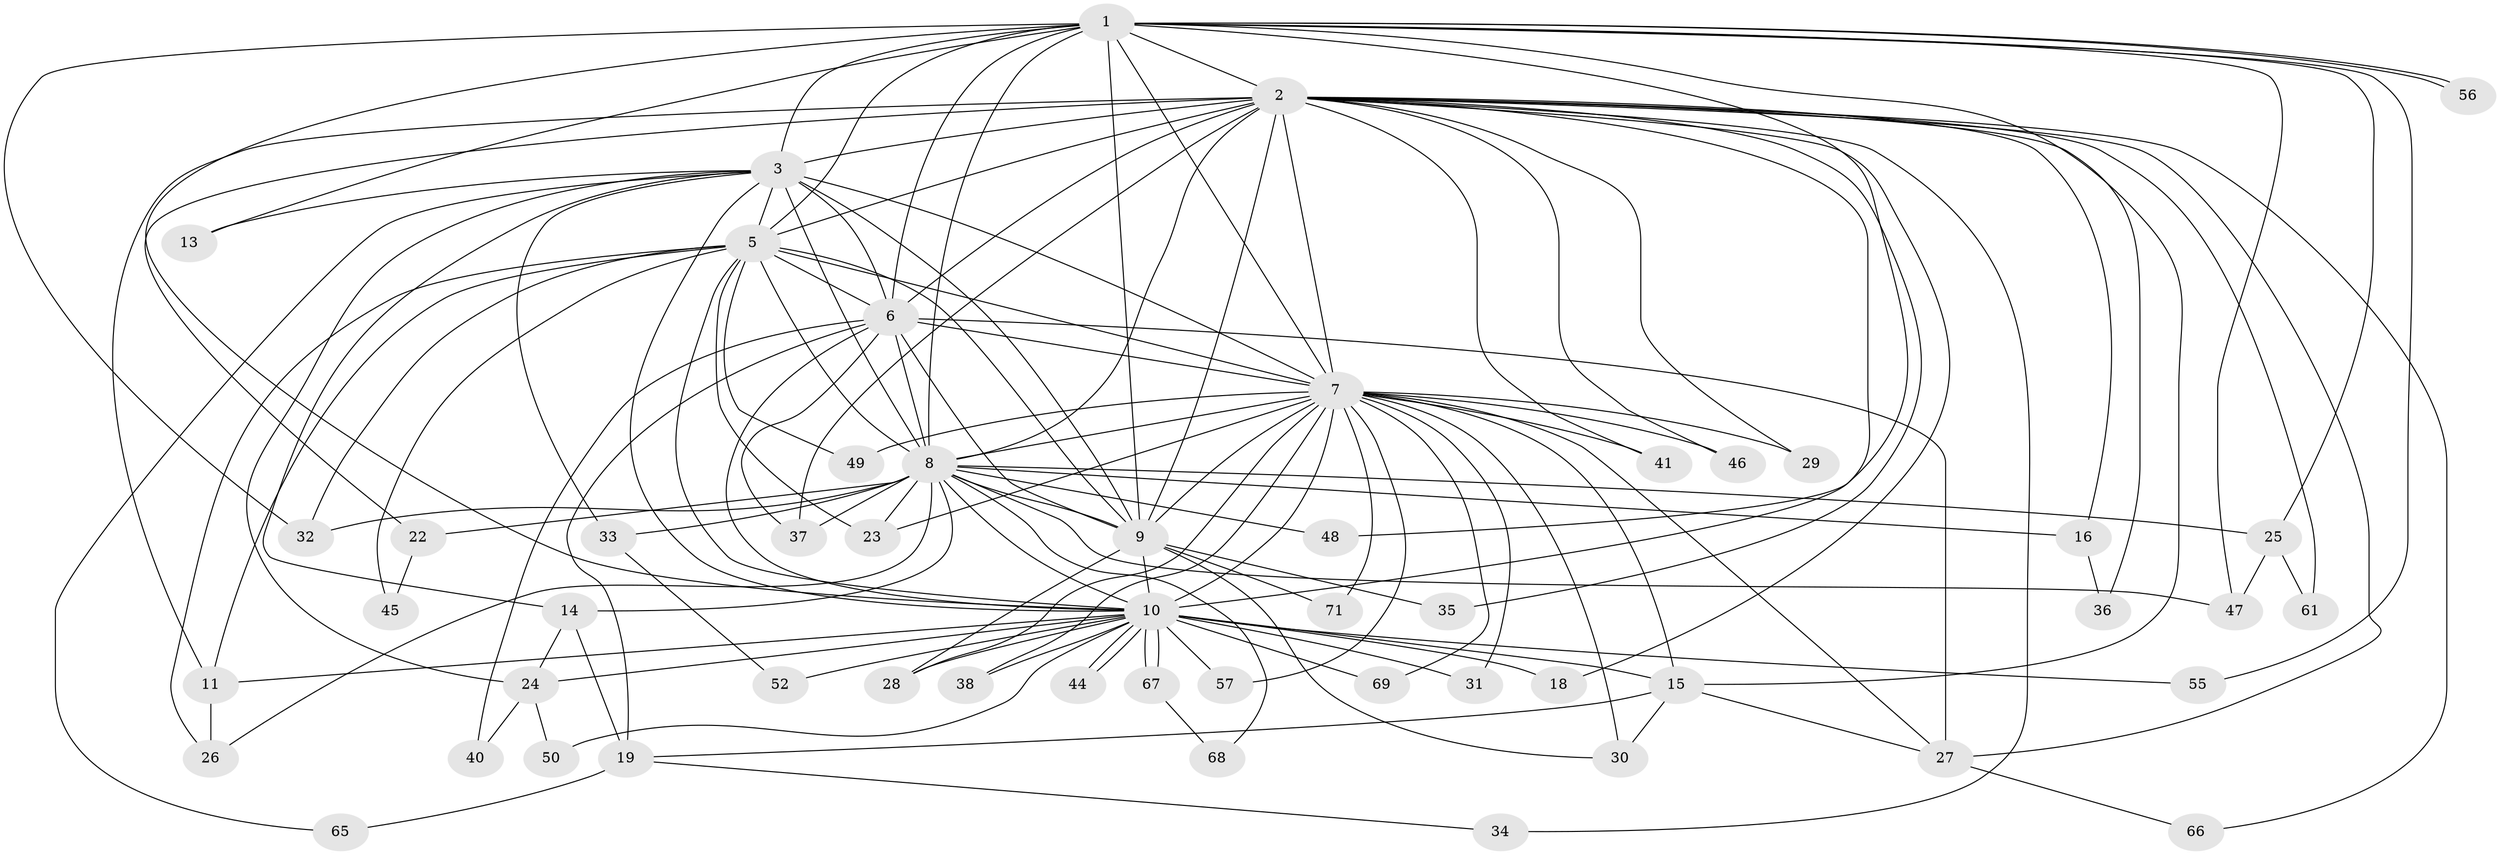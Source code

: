 // original degree distribution, {18: 0.013888888888888888, 17: 0.013888888888888888, 15: 0.041666666666666664, 13: 0.013888888888888888, 22: 0.013888888888888888, 23: 0.013888888888888888, 14: 0.013888888888888888, 26: 0.013888888888888888, 4: 0.05555555555555555, 5: 0.06944444444444445, 2: 0.5555555555555556, 3: 0.18055555555555555}
// Generated by graph-tools (version 1.1) at 2025/10/02/27/25 16:10:59]
// undirected, 53 vertices, 137 edges
graph export_dot {
graph [start="1"]
  node [color=gray90,style=filled];
  1 [super="+12"];
  2 [super="+4"];
  3 [super="+54"];
  5 [super="+72"];
  6 [super="+64"];
  7 [super="+58"];
  8 [super="+51"];
  9 [super="+21"];
  10 [super="+43"];
  11 [super="+17"];
  13;
  14 [super="+39"];
  15 [super="+20"];
  16;
  18;
  19;
  22;
  23 [super="+62"];
  24 [super="+70"];
  25 [super="+59"];
  26;
  27 [super="+60"];
  28 [super="+53"];
  29;
  30 [super="+63"];
  31;
  32;
  33;
  34;
  35;
  36;
  37;
  38;
  40;
  41 [super="+42"];
  44;
  45;
  46;
  47;
  48;
  49;
  50;
  52;
  55;
  56;
  57;
  61;
  65;
  66;
  67;
  68;
  69;
  71;
  1 -- 2 [weight=2];
  1 -- 3 [weight=2];
  1 -- 5;
  1 -- 6;
  1 -- 7;
  1 -- 8;
  1 -- 9;
  1 -- 10;
  1 -- 13;
  1 -- 15;
  1 -- 25;
  1 -- 48;
  1 -- 55;
  1 -- 56;
  1 -- 56;
  1 -- 32;
  1 -- 47;
  2 -- 3 [weight=2];
  2 -- 5 [weight=2];
  2 -- 6 [weight=2];
  2 -- 7 [weight=2];
  2 -- 8 [weight=2];
  2 -- 9 [weight=2];
  2 -- 10 [weight=2];
  2 -- 18;
  2 -- 22;
  2 -- 27;
  2 -- 34;
  2 -- 35;
  2 -- 37;
  2 -- 41;
  2 -- 61;
  2 -- 66;
  2 -- 36;
  2 -- 11;
  2 -- 46;
  2 -- 16;
  2 -- 29;
  3 -- 5;
  3 -- 6;
  3 -- 7;
  3 -- 8;
  3 -- 9;
  3 -- 10;
  3 -- 13;
  3 -- 14;
  3 -- 24;
  3 -- 33;
  3 -- 65;
  5 -- 6;
  5 -- 7;
  5 -- 8;
  5 -- 9;
  5 -- 10;
  5 -- 23;
  5 -- 26;
  5 -- 45;
  5 -- 49;
  5 -- 32;
  5 -- 11;
  6 -- 7;
  6 -- 8;
  6 -- 9;
  6 -- 10;
  6 -- 19;
  6 -- 27;
  6 -- 40;
  6 -- 37;
  7 -- 8;
  7 -- 9;
  7 -- 10;
  7 -- 15;
  7 -- 23;
  7 -- 29;
  7 -- 31;
  7 -- 38;
  7 -- 41;
  7 -- 46;
  7 -- 49;
  7 -- 57;
  7 -- 69;
  7 -- 71;
  7 -- 27;
  7 -- 30;
  7 -- 28;
  8 -- 9 [weight=2];
  8 -- 10 [weight=2];
  8 -- 14;
  8 -- 16;
  8 -- 22;
  8 -- 25;
  8 -- 32;
  8 -- 33;
  8 -- 37;
  8 -- 47;
  8 -- 48;
  8 -- 68;
  8 -- 26;
  8 -- 23;
  9 -- 10;
  9 -- 28;
  9 -- 30;
  9 -- 35;
  9 -- 71;
  10 -- 11;
  10 -- 18;
  10 -- 24;
  10 -- 28;
  10 -- 31;
  10 -- 38;
  10 -- 44;
  10 -- 44;
  10 -- 50;
  10 -- 52;
  10 -- 55;
  10 -- 57;
  10 -- 67;
  10 -- 67;
  10 -- 69;
  10 -- 15;
  11 -- 26;
  14 -- 19;
  14 -- 24;
  15 -- 19;
  15 -- 30;
  15 -- 27;
  16 -- 36;
  19 -- 34;
  19 -- 65;
  22 -- 45;
  24 -- 40;
  24 -- 50;
  25 -- 61;
  25 -- 47;
  27 -- 66;
  33 -- 52;
  67 -- 68;
}
